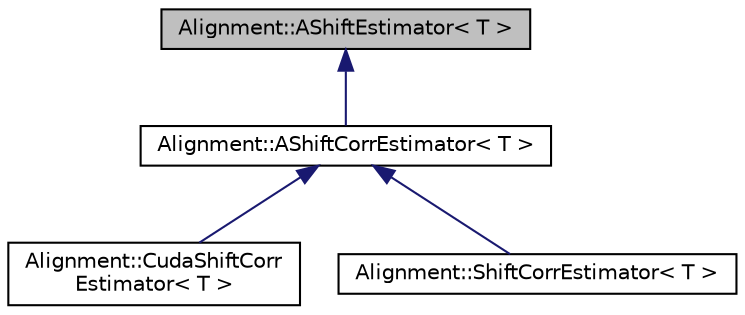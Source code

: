digraph "Alignment::AShiftEstimator&lt; T &gt;"
{
  edge [fontname="Helvetica",fontsize="10",labelfontname="Helvetica",labelfontsize="10"];
  node [fontname="Helvetica",fontsize="10",shape=record];
  Node0 [label="Alignment::AShiftEstimator\< T \>",height=0.2,width=0.4,color="black", fillcolor="grey75", style="filled", fontcolor="black"];
  Node0 -> Node1 [dir="back",color="midnightblue",fontsize="10",style="solid",fontname="Helvetica"];
  Node1 [label="Alignment::AShiftCorrEstimator\< T \>",height=0.2,width=0.4,color="black", fillcolor="white", style="filled",URL="$classAlignment_1_1AShiftCorrEstimator.html"];
  Node1 -> Node2 [dir="back",color="midnightblue",fontsize="10",style="solid",fontname="Helvetica"];
  Node2 [label="Alignment::CudaShiftCorr\lEstimator\< T \>",height=0.2,width=0.4,color="black", fillcolor="white", style="filled",URL="$classAlignment_1_1CudaShiftCorrEstimator.html"];
  Node1 -> Node3 [dir="back",color="midnightblue",fontsize="10",style="solid",fontname="Helvetica"];
  Node3 [label="Alignment::ShiftCorrEstimator\< T \>",height=0.2,width=0.4,color="black", fillcolor="white", style="filled",URL="$classAlignment_1_1ShiftCorrEstimator.html"];
}
